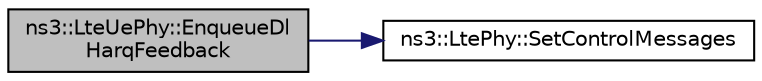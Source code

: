 digraph "ns3::LteUePhy::EnqueueDlHarqFeedback"
{
 // LATEX_PDF_SIZE
  edge [fontname="Helvetica",fontsize="10",labelfontname="Helvetica",labelfontsize="10"];
  node [fontname="Helvetica",fontsize="10",shape=record];
  rankdir="LR";
  Node1 [label="ns3::LteUePhy::EnqueueDl\lHarqFeedback",height=0.2,width=0.4,color="black", fillcolor="grey75", style="filled", fontcolor="black",tooltip="Enqueue the downlink HARQ feedback generated by LteSpectrumPhy."];
  Node1 -> Node2 [color="midnightblue",fontsize="10",style="solid",fontname="Helvetica"];
  Node2 [label="ns3::LtePhy::SetControlMessages",height=0.2,width=0.4,color="black", fillcolor="white", style="filled",URL="$classns3_1_1_lte_phy.html#ac9b58c16a19e12a336a0593b129d6932",tooltip=" "];
}
